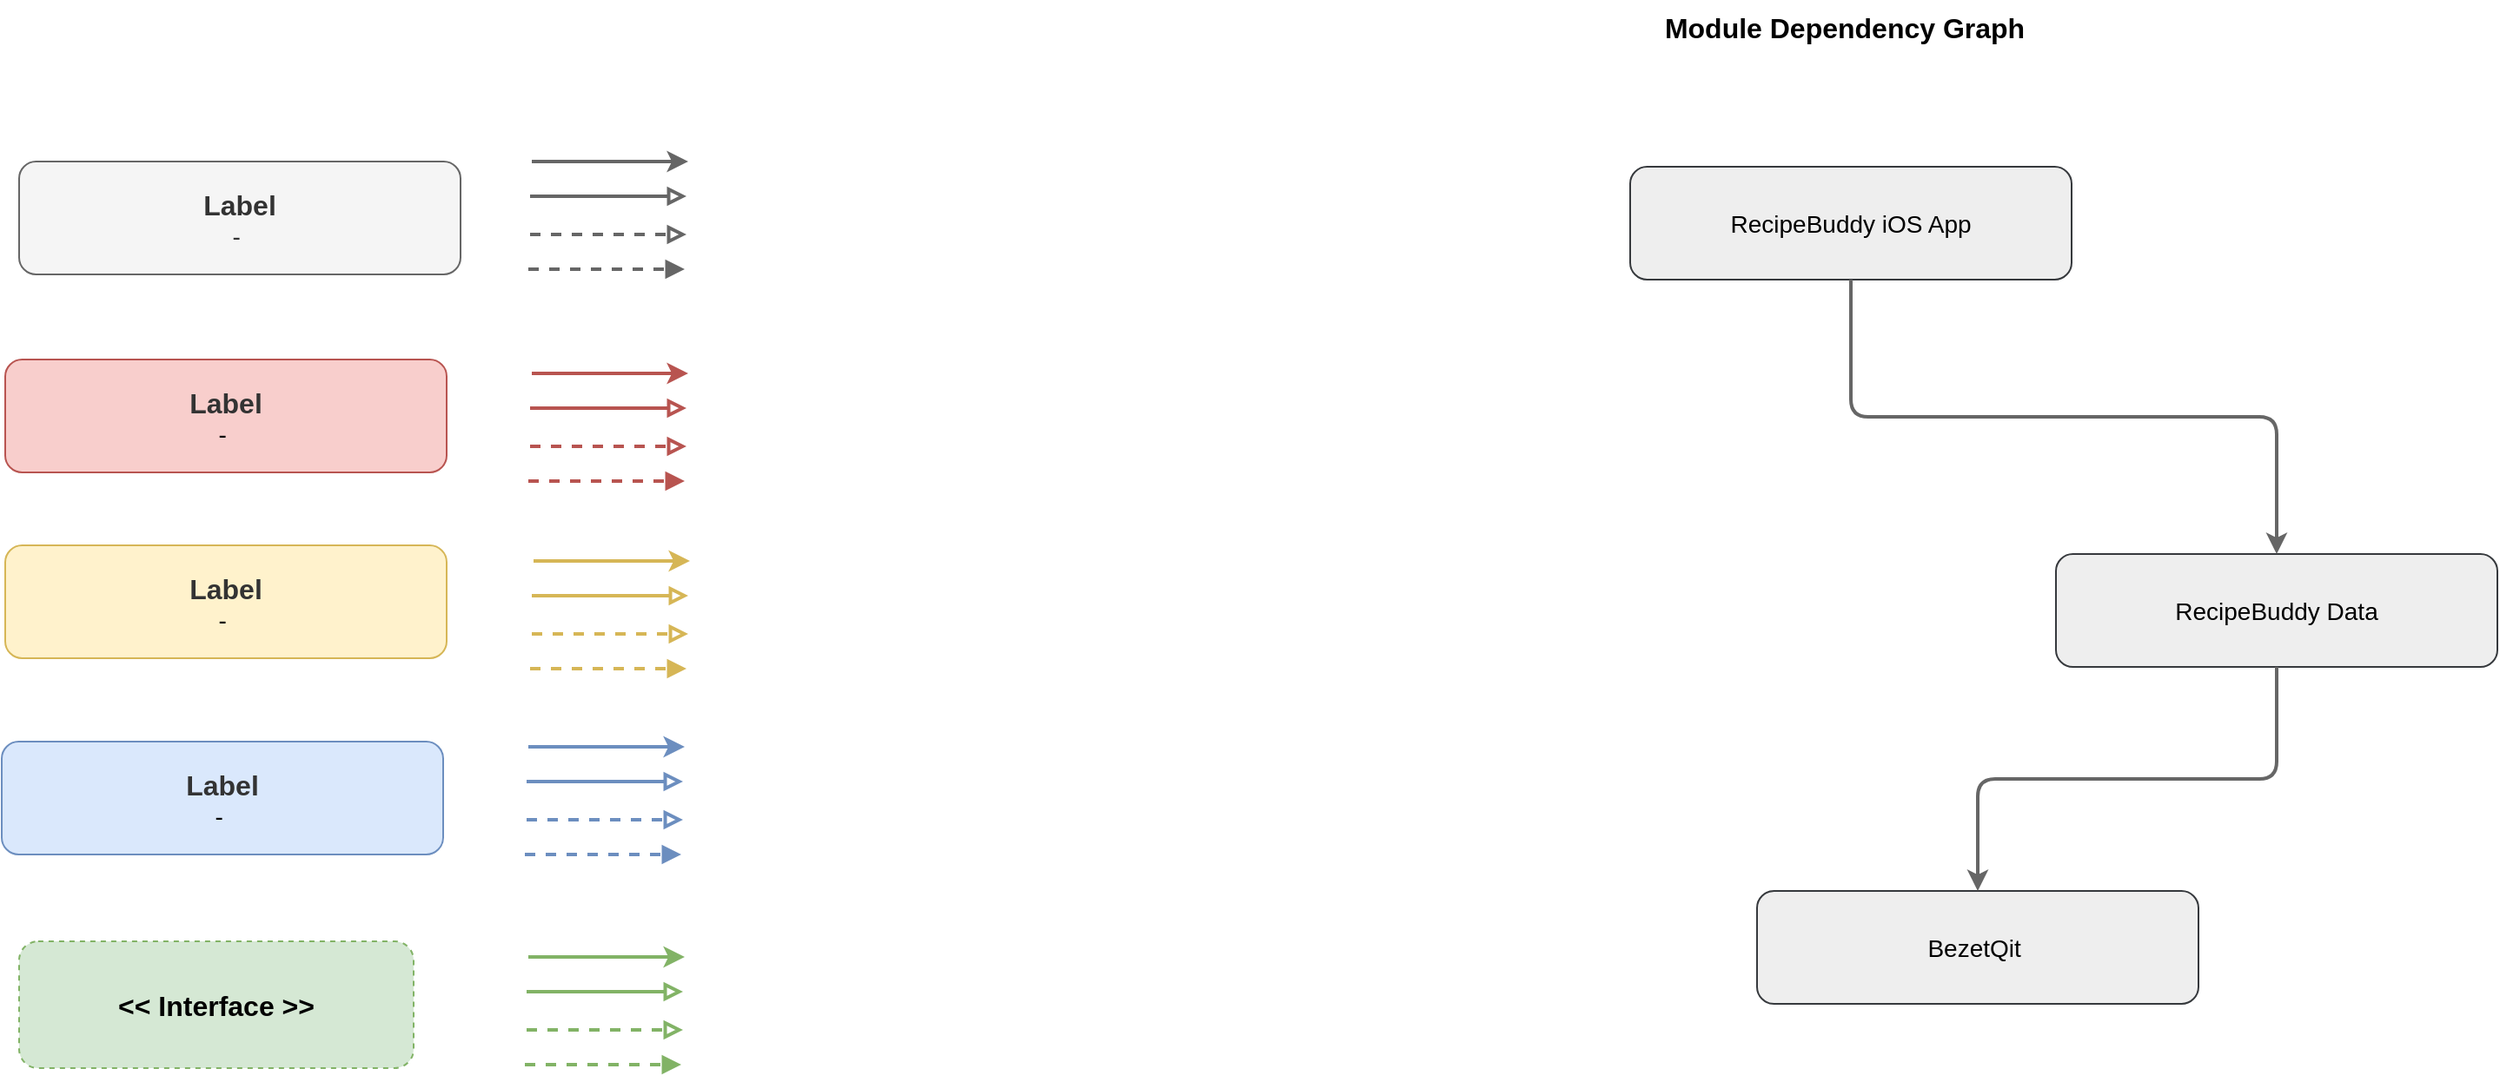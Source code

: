 <mxfile version="26.0.9" pages="2">
  <diagram name="Module Dependency Graph" id="EBqpYc9slvj5nSn-h0pL">
    <mxGraphModel dx="3034" dy="1590" grid="0" gridSize="10" guides="0" tooltips="1" connect="1" arrows="1" fold="1" page="0" pageScale="1" pageWidth="1200" pageHeight="1600" math="0" shadow="0">
      <root>
        <mxCell id="0" />
        <mxCell id="1" parent="0" />
        <mxCell id="6kAnz0pV7aHYu8OxiVOC-2" value="&lt;b&gt;&lt;font style=&quot;font-size: 16px;&quot;&gt;&amp;lt;&amp;lt; Interface &amp;gt;&amp;gt;&lt;/font&gt;&lt;/b&gt;" style="rounded=1;whiteSpace=wrap;html=1;fillColor=#d5e8d4;strokeColor=#82b366;verticalAlign=middle;fontSize=14;dashed=1;" parent="1" vertex="1">
          <mxGeometry x="-1193" y="-110" width="227" height="73" as="geometry" />
        </mxCell>
        <mxCell id="6kAnz0pV7aHYu8OxiVOC-3" value="&lt;b style=&quot;color: rgb(51, 51, 51); font-size: 16px;&quot;&gt;Label&lt;/b&gt;&lt;br&gt;&lt;div&gt;-&amp;nbsp;&lt;/div&gt;" style="rounded=1;whiteSpace=wrap;html=1;fillColor=#dae8fc;strokeColor=#6c8ebf;verticalAlign=middle;fontSize=14;" parent="1" vertex="1">
          <mxGeometry x="-1203" y="-225" width="254" height="65" as="geometry" />
        </mxCell>
        <mxCell id="6kAnz0pV7aHYu8OxiVOC-4" value="&lt;b style=&quot;color: rgb(51, 51, 51); font-size: 16px;&quot;&gt;Label&lt;/b&gt;&lt;br&gt;-&amp;nbsp;" style="rounded=1;whiteSpace=wrap;html=1;fillColor=#fff2cc;strokeColor=#d6b656;verticalAlign=middle;fontSize=14;" parent="1" vertex="1">
          <mxGeometry x="-1201" y="-338" width="254" height="65" as="geometry" />
        </mxCell>
        <mxCell id="6kAnz0pV7aHYu8OxiVOC-5" value="&lt;b style=&quot;color: rgb(51, 51, 51); font-size: 16px;&quot;&gt;Label&lt;/b&gt;&lt;br&gt;-&amp;nbsp;" style="rounded=1;whiteSpace=wrap;html=1;fillColor=#f8cecc;strokeColor=#b85450;verticalAlign=middle;fontSize=14;" parent="1" vertex="1">
          <mxGeometry x="-1201" y="-445" width="254" height="65" as="geometry" />
        </mxCell>
        <mxCell id="6kAnz0pV7aHYu8OxiVOC-6" value="&lt;span style=&quot;font-size: 16px;&quot;&gt;&lt;b&gt;Label&lt;/b&gt;&lt;/span&gt;&lt;br&gt;-&amp;nbsp;" style="rounded=1;whiteSpace=wrap;html=1;fillColor=#f5f5f5;strokeColor=#666666;verticalAlign=middle;fontSize=14;fontColor=#333333;" parent="1" vertex="1">
          <mxGeometry x="-1193" y="-559" width="254" height="65" as="geometry" />
        </mxCell>
        <mxCell id="_ydyRNR4LVn4z7nucYfx-21" value="" style="endArrow=classic;html=1;rounded=1;strokeWidth=2;strokeColor=#B85450;verticalAlign=middle;jumpStyle=arc;edgeStyle=orthogonalEdgeStyle;" parent="1" edge="1">
          <mxGeometry width="50" height="50" relative="1" as="geometry">
            <mxPoint x="-898" y="-437" as="sourcePoint" />
            <mxPoint x="-808" y="-437" as="targetPoint" />
          </mxGeometry>
        </mxCell>
        <mxCell id="_ydyRNR4LVn4z7nucYfx-22" value="" style="endArrow=block;html=1;rounded=1;strokeWidth=2;strokeColor=#B85450;endFill=0;verticalAlign=middle;jumpStyle=arc;edgeStyle=orthogonalEdgeStyle;" parent="1" edge="1">
          <mxGeometry width="50" height="50" relative="1" as="geometry">
            <mxPoint x="-899" y="-417" as="sourcePoint" />
            <mxPoint x="-809" y="-417" as="targetPoint" />
          </mxGeometry>
        </mxCell>
        <mxCell id="_ydyRNR4LVn4z7nucYfx-23" value="" style="endArrow=block;html=1;rounded=1;strokeWidth=2;strokeColor=#B85450;dashed=1;endFill=0;verticalAlign=middle;jumpStyle=arc;edgeStyle=orthogonalEdgeStyle;" parent="1" edge="1">
          <mxGeometry width="50" height="50" relative="1" as="geometry">
            <mxPoint x="-899" y="-395" as="sourcePoint" />
            <mxPoint x="-809" y="-395" as="targetPoint" />
          </mxGeometry>
        </mxCell>
        <mxCell id="_ydyRNR4LVn4z7nucYfx-24" value="" style="endArrow=block;html=1;rounded=1;strokeWidth=2;strokeColor=#B85450;dashed=1;endFill=1;verticalAlign=middle;jumpStyle=arc;edgeStyle=orthogonalEdgeStyle;" parent="1" edge="1">
          <mxGeometry width="50" height="50" relative="1" as="geometry">
            <mxPoint x="-900" y="-375" as="sourcePoint" />
            <mxPoint x="-810" y="-375" as="targetPoint" />
          </mxGeometry>
        </mxCell>
        <mxCell id="_ydyRNR4LVn4z7nucYfx-25" value="" style="endArrow=classic;html=1;rounded=1;strokeWidth=2;strokeColor=#D6B656;verticalAlign=middle;jumpStyle=arc;edgeStyle=orthogonalEdgeStyle;" parent="1" edge="1">
          <mxGeometry width="50" height="50" relative="1" as="geometry">
            <mxPoint x="-897" y="-329" as="sourcePoint" />
            <mxPoint x="-807" y="-329" as="targetPoint" />
          </mxGeometry>
        </mxCell>
        <mxCell id="_ydyRNR4LVn4z7nucYfx-26" value="" style="endArrow=block;html=1;rounded=1;strokeWidth=2;strokeColor=#D6B656;endFill=0;verticalAlign=middle;jumpStyle=arc;edgeStyle=orthogonalEdgeStyle;" parent="1" edge="1">
          <mxGeometry width="50" height="50" relative="1" as="geometry">
            <mxPoint x="-898" y="-309" as="sourcePoint" />
            <mxPoint x="-808" y="-309" as="targetPoint" />
          </mxGeometry>
        </mxCell>
        <mxCell id="_ydyRNR4LVn4z7nucYfx-27" value="" style="endArrow=block;html=1;rounded=1;strokeWidth=2;strokeColor=#D6B656;dashed=1;endFill=0;verticalAlign=middle;jumpStyle=arc;edgeStyle=orthogonalEdgeStyle;" parent="1" edge="1">
          <mxGeometry width="50" height="50" relative="1" as="geometry">
            <mxPoint x="-898" y="-287" as="sourcePoint" />
            <mxPoint x="-808" y="-287" as="targetPoint" />
          </mxGeometry>
        </mxCell>
        <mxCell id="_ydyRNR4LVn4z7nucYfx-28" value="" style="endArrow=block;html=1;rounded=1;strokeWidth=2;strokeColor=#D6B656;dashed=1;endFill=1;verticalAlign=middle;jumpStyle=arc;edgeStyle=orthogonalEdgeStyle;" parent="1" edge="1">
          <mxGeometry width="50" height="50" relative="1" as="geometry">
            <mxPoint x="-899" y="-267" as="sourcePoint" />
            <mxPoint x="-809" y="-267" as="targetPoint" />
          </mxGeometry>
        </mxCell>
        <mxCell id="_ydyRNR4LVn4z7nucYfx-29" value="" style="endArrow=classic;html=1;rounded=1;strokeWidth=2;strokeColor=#6C8EBF;verticalAlign=middle;jumpStyle=arc;edgeStyle=orthogonalEdgeStyle;" parent="1" edge="1">
          <mxGeometry width="50" height="50" relative="1" as="geometry">
            <mxPoint x="-900" y="-222" as="sourcePoint" />
            <mxPoint x="-810" y="-222" as="targetPoint" />
          </mxGeometry>
        </mxCell>
        <mxCell id="_ydyRNR4LVn4z7nucYfx-30" value="" style="endArrow=block;html=1;rounded=1;strokeWidth=2;strokeColor=#6C8EBF;endFill=0;verticalAlign=middle;jumpStyle=arc;edgeStyle=orthogonalEdgeStyle;" parent="1" edge="1">
          <mxGeometry width="50" height="50" relative="1" as="geometry">
            <mxPoint x="-901" y="-202" as="sourcePoint" />
            <mxPoint x="-811" y="-202" as="targetPoint" />
          </mxGeometry>
        </mxCell>
        <mxCell id="_ydyRNR4LVn4z7nucYfx-31" value="" style="endArrow=block;html=1;rounded=1;strokeWidth=2;strokeColor=#6C8EBF;dashed=1;endFill=0;verticalAlign=middle;jumpStyle=arc;edgeStyle=orthogonalEdgeStyle;" parent="1" edge="1">
          <mxGeometry width="50" height="50" relative="1" as="geometry">
            <mxPoint x="-901" y="-180" as="sourcePoint" />
            <mxPoint x="-811" y="-180" as="targetPoint" />
          </mxGeometry>
        </mxCell>
        <mxCell id="_ydyRNR4LVn4z7nucYfx-32" value="" style="endArrow=block;html=1;rounded=1;strokeWidth=2;strokeColor=#6C8EBF;dashed=1;endFill=1;verticalAlign=middle;jumpStyle=arc;edgeStyle=orthogonalEdgeStyle;" parent="1" edge="1">
          <mxGeometry width="50" height="50" relative="1" as="geometry">
            <mxPoint x="-902" y="-160" as="sourcePoint" />
            <mxPoint x="-812" y="-160" as="targetPoint" />
          </mxGeometry>
        </mxCell>
        <mxCell id="_ydyRNR4LVn4z7nucYfx-33" value="" style="endArrow=classic;html=1;rounded=1;strokeWidth=2;strokeColor=#82B366;verticalAlign=middle;jumpStyle=arc;edgeStyle=orthogonalEdgeStyle;" parent="1" edge="1">
          <mxGeometry width="50" height="50" relative="1" as="geometry">
            <mxPoint x="-900" y="-101" as="sourcePoint" />
            <mxPoint x="-810" y="-101" as="targetPoint" />
          </mxGeometry>
        </mxCell>
        <mxCell id="_ydyRNR4LVn4z7nucYfx-34" value="" style="endArrow=block;html=1;rounded=1;strokeWidth=2;strokeColor=#82B366;endFill=0;verticalAlign=middle;jumpStyle=arc;edgeStyle=orthogonalEdgeStyle;" parent="1" edge="1">
          <mxGeometry width="50" height="50" relative="1" as="geometry">
            <mxPoint x="-901" y="-81" as="sourcePoint" />
            <mxPoint x="-811" y="-81" as="targetPoint" />
          </mxGeometry>
        </mxCell>
        <mxCell id="_ydyRNR4LVn4z7nucYfx-35" value="" style="endArrow=block;html=1;rounded=1;strokeWidth=2;strokeColor=#82B366;dashed=1;endFill=0;verticalAlign=middle;jumpStyle=arc;edgeStyle=orthogonalEdgeStyle;" parent="1" edge="1">
          <mxGeometry width="50" height="50" relative="1" as="geometry">
            <mxPoint x="-901" y="-59" as="sourcePoint" />
            <mxPoint x="-811" y="-59" as="targetPoint" />
          </mxGeometry>
        </mxCell>
        <mxCell id="_ydyRNR4LVn4z7nucYfx-36" value="" style="endArrow=block;html=1;rounded=1;strokeWidth=2;strokeColor=#82B366;dashed=1;endFill=1;verticalAlign=middle;jumpStyle=arc;edgeStyle=orthogonalEdgeStyle;" parent="1" edge="1">
          <mxGeometry width="50" height="50" relative="1" as="geometry">
            <mxPoint x="-902" y="-39" as="sourcePoint" />
            <mxPoint x="-812" y="-39" as="targetPoint" />
          </mxGeometry>
        </mxCell>
        <mxCell id="_ydyRNR4LVn4z7nucYfx-37" value="" style="endArrow=classic;html=1;rounded=1;strokeWidth=2;strokeColor=#666666;verticalAlign=middle;jumpStyle=arc;edgeStyle=orthogonalEdgeStyle;" parent="1" edge="1">
          <mxGeometry width="50" height="50" relative="1" as="geometry">
            <mxPoint x="-898" y="-559" as="sourcePoint" />
            <mxPoint x="-808" y="-559" as="targetPoint" />
          </mxGeometry>
        </mxCell>
        <mxCell id="_ydyRNR4LVn4z7nucYfx-38" value="" style="endArrow=block;html=1;rounded=1;strokeWidth=2;strokeColor=#666666;endFill=0;verticalAlign=middle;jumpStyle=arc;edgeStyle=orthogonalEdgeStyle;" parent="1" edge="1">
          <mxGeometry width="50" height="50" relative="1" as="geometry">
            <mxPoint x="-899" y="-539" as="sourcePoint" />
            <mxPoint x="-809" y="-539" as="targetPoint" />
          </mxGeometry>
        </mxCell>
        <mxCell id="_ydyRNR4LVn4z7nucYfx-39" value="" style="endArrow=block;html=1;rounded=1;strokeWidth=2;strokeColor=#666666;dashed=1;endFill=0;verticalAlign=middle;jumpStyle=arc;edgeStyle=orthogonalEdgeStyle;" parent="1" edge="1">
          <mxGeometry width="50" height="50" relative="1" as="geometry">
            <mxPoint x="-899" y="-517" as="sourcePoint" />
            <mxPoint x="-809" y="-517" as="targetPoint" />
          </mxGeometry>
        </mxCell>
        <mxCell id="_ydyRNR4LVn4z7nucYfx-40" value="" style="endArrow=block;html=1;rounded=1;strokeWidth=2;strokeColor=#666666;dashed=1;endFill=1;verticalAlign=middle;jumpStyle=arc;edgeStyle=orthogonalEdgeStyle;" parent="1" edge="1">
          <mxGeometry width="50" height="50" relative="1" as="geometry">
            <mxPoint x="-900" y="-497" as="sourcePoint" />
            <mxPoint x="-810" y="-497" as="targetPoint" />
          </mxGeometry>
        </mxCell>
        <mxCell id="_ydyRNR4LVn4z7nucYfx-41" value="BezetQit&lt;span style=&quot;background-color: transparent; color: light-dark(rgb(0, 0, 0), rgb(255, 255, 255));&quot;&gt;&amp;nbsp;&lt;/span&gt;" style="rounded=1;whiteSpace=wrap;html=1;fillColor=#eeeeee;strokeColor=#36393d;verticalAlign=middle;fontSize=14;" parent="1" vertex="1">
          <mxGeometry x="-193" y="-139" width="254" height="65" as="geometry" />
        </mxCell>
        <mxCell id="_ydyRNR4LVn4z7nucYfx-42" value="RecipeBuddy Data" style="rounded=1;whiteSpace=wrap;html=1;fillColor=#eeeeee;strokeColor=#36393d;verticalAlign=middle;fontSize=14;" parent="1" vertex="1">
          <mxGeometry x="-21" y="-333" width="254" height="65" as="geometry" />
        </mxCell>
        <mxCell id="_ydyRNR4LVn4z7nucYfx-43" value="RecipeBuddy iOS App" style="rounded=1;whiteSpace=wrap;html=1;fillColor=#eeeeee;strokeColor=#36393d;verticalAlign=middle;fontSize=14;" parent="1" vertex="1">
          <mxGeometry x="-266" y="-556" width="254" height="65" as="geometry" />
        </mxCell>
        <mxCell id="_ydyRNR4LVn4z7nucYfx-46" value="" style="endArrow=classic;html=1;rounded=1;strokeWidth=2;strokeColor=#666666;verticalAlign=middle;jumpStyle=arc;edgeStyle=orthogonalEdgeStyle;" parent="1" source="_ydyRNR4LVn4z7nucYfx-42" target="_ydyRNR4LVn4z7nucYfx-41" edge="1">
          <mxGeometry width="50" height="50" relative="1" as="geometry">
            <mxPoint x="56" y="-208" as="sourcePoint" />
            <mxPoint x="146" y="-208" as="targetPoint" />
          </mxGeometry>
        </mxCell>
        <mxCell id="_ydyRNR4LVn4z7nucYfx-49" value="" style="endArrow=classic;html=1;rounded=1;strokeWidth=2;strokeColor=#666666;verticalAlign=middle;jumpStyle=arc;edgeStyle=orthogonalEdgeStyle;" parent="1" source="_ydyRNR4LVn4z7nucYfx-43" target="_ydyRNR4LVn4z7nucYfx-42" edge="1">
          <mxGeometry width="50" height="50" relative="1" as="geometry">
            <mxPoint x="331" y="-495" as="sourcePoint" />
            <mxPoint x="125" y="-381" as="targetPoint" />
          </mxGeometry>
        </mxCell>
        <mxCell id="b820WzcJ7t-f0ZomHZWu-1" value="Module Dependency Graph" style="text;html=1;align=center;verticalAlign=middle;resizable=0;points=[];autosize=1;strokeColor=none;fillColor=none;fontSize=16;fontStyle=1" vertex="1" parent="1">
          <mxGeometry x="-250" y="-652" width="214" height="31" as="geometry" />
        </mxCell>
      </root>
    </mxGraphModel>
  </diagram>
  <diagram id="RIWQu7A5xCeufe72fD7A" name="ReBudData">
    <mxGraphModel dx="3287" dy="2129" grid="0" gridSize="10" guides="1" tooltips="1" connect="1" arrows="1" fold="1" page="1" pageScale="1" pageWidth="1600" pageHeight="1200" math="0" shadow="0">
      <root>
        <mxCell id="0" />
        <mxCell id="1" parent="0" />
        <mxCell id="QRVgcffrKU4HGikY60Kn-26" value="&lt;b&gt;&lt;font style=&quot;font-size: 16px;&quot;&gt;&amp;lt;&amp;lt; Interface &amp;gt;&amp;gt;&lt;/font&gt;&lt;/b&gt;" style="rounded=1;whiteSpace=wrap;html=1;fillColor=#d5e8d4;strokeColor=#82b366;verticalAlign=middle;fontSize=14;dashed=1;" parent="1" vertex="1">
          <mxGeometry x="-774" y="326" width="227" height="73" as="geometry" />
        </mxCell>
        <mxCell id="QRVgcffrKU4HGikY60Kn-27" value="&lt;b style=&quot;color: rgb(51, 51, 51); font-size: 16px;&quot;&gt;Label&lt;/b&gt;&lt;br&gt;&lt;div&gt;-&amp;nbsp;&lt;/div&gt;" style="rounded=1;whiteSpace=wrap;html=1;fillColor=#dae8fc;strokeColor=#6c8ebf;verticalAlign=middle;fontSize=14;" parent="1" vertex="1">
          <mxGeometry x="-784" y="211" width="254" height="65" as="geometry" />
        </mxCell>
        <mxCell id="QRVgcffrKU4HGikY60Kn-28" value="&lt;b style=&quot;color: rgb(51, 51, 51); font-size: 16px;&quot;&gt;Label&lt;/b&gt;&lt;br&gt;-&amp;nbsp;" style="rounded=1;whiteSpace=wrap;html=1;fillColor=#fff2cc;strokeColor=#d6b656;verticalAlign=middle;fontSize=14;" parent="1" vertex="1">
          <mxGeometry x="-782" y="98" width="254" height="65" as="geometry" />
        </mxCell>
        <mxCell id="QRVgcffrKU4HGikY60Kn-29" value="&lt;b style=&quot;color: rgb(51, 51, 51); font-size: 16px;&quot;&gt;Label&lt;/b&gt;&lt;br&gt;-&amp;nbsp;" style="rounded=1;whiteSpace=wrap;html=1;fillColor=#f8cecc;strokeColor=#b85450;verticalAlign=middle;fontSize=14;" parent="1" vertex="1">
          <mxGeometry x="-782" y="-9" width="254" height="65" as="geometry" />
        </mxCell>
        <mxCell id="QRVgcffrKU4HGikY60Kn-30" value="&lt;span style=&quot;font-size: 16px;&quot;&gt;&lt;b&gt;Label&lt;/b&gt;&lt;/span&gt;&lt;br&gt;-&amp;nbsp;" style="rounded=1;whiteSpace=wrap;html=1;fillColor=#f5f5f5;strokeColor=#666666;verticalAlign=middle;fontSize=14;fontColor=#333333;" parent="1" vertex="1">
          <mxGeometry x="-774" y="-123" width="254" height="65" as="geometry" />
        </mxCell>
        <mxCell id="QRVgcffrKU4HGikY60Kn-31" value="" style="endArrow=classic;html=1;rounded=1;strokeWidth=2;strokeColor=#B85450;verticalAlign=middle;jumpStyle=arc;edgeStyle=orthogonalEdgeStyle;" parent="1" edge="1">
          <mxGeometry width="50" height="50" relative="1" as="geometry">
            <mxPoint x="-479" y="-1" as="sourcePoint" />
            <mxPoint x="-389" y="-1" as="targetPoint" />
          </mxGeometry>
        </mxCell>
        <mxCell id="QRVgcffrKU4HGikY60Kn-32" value="" style="endArrow=block;html=1;rounded=1;strokeWidth=2;strokeColor=#B85450;endFill=0;verticalAlign=middle;jumpStyle=arc;edgeStyle=orthogonalEdgeStyle;" parent="1" edge="1">
          <mxGeometry width="50" height="50" relative="1" as="geometry">
            <mxPoint x="-480" y="19" as="sourcePoint" />
            <mxPoint x="-390" y="19" as="targetPoint" />
          </mxGeometry>
        </mxCell>
        <mxCell id="QRVgcffrKU4HGikY60Kn-33" value="" style="endArrow=block;html=1;rounded=1;strokeWidth=2;strokeColor=#B85450;dashed=1;endFill=0;verticalAlign=middle;jumpStyle=arc;edgeStyle=orthogonalEdgeStyle;" parent="1" edge="1">
          <mxGeometry width="50" height="50" relative="1" as="geometry">
            <mxPoint x="-480" y="41" as="sourcePoint" />
            <mxPoint x="-390" y="41" as="targetPoint" />
          </mxGeometry>
        </mxCell>
        <mxCell id="QRVgcffrKU4HGikY60Kn-34" value="" style="endArrow=block;html=1;rounded=1;strokeWidth=2;strokeColor=#B85450;dashed=1;endFill=1;verticalAlign=middle;jumpStyle=arc;edgeStyle=orthogonalEdgeStyle;" parent="1" edge="1">
          <mxGeometry width="50" height="50" relative="1" as="geometry">
            <mxPoint x="-481" y="61" as="sourcePoint" />
            <mxPoint x="-391" y="61" as="targetPoint" />
          </mxGeometry>
        </mxCell>
        <mxCell id="QRVgcffrKU4HGikY60Kn-35" value="" style="endArrow=classic;html=1;rounded=1;strokeWidth=2;strokeColor=#D6B656;verticalAlign=middle;jumpStyle=arc;edgeStyle=orthogonalEdgeStyle;" parent="1" edge="1">
          <mxGeometry width="50" height="50" relative="1" as="geometry">
            <mxPoint x="-478" y="107" as="sourcePoint" />
            <mxPoint x="-388" y="107" as="targetPoint" />
          </mxGeometry>
        </mxCell>
        <mxCell id="QRVgcffrKU4HGikY60Kn-36" value="" style="endArrow=block;html=1;rounded=1;strokeWidth=2;strokeColor=#D6B656;endFill=0;verticalAlign=middle;jumpStyle=arc;edgeStyle=orthogonalEdgeStyle;" parent="1" edge="1">
          <mxGeometry width="50" height="50" relative="1" as="geometry">
            <mxPoint x="-479" y="127" as="sourcePoint" />
            <mxPoint x="-389" y="127" as="targetPoint" />
          </mxGeometry>
        </mxCell>
        <mxCell id="QRVgcffrKU4HGikY60Kn-37" value="" style="endArrow=block;html=1;rounded=1;strokeWidth=2;strokeColor=#D6B656;dashed=1;endFill=0;verticalAlign=middle;jumpStyle=arc;edgeStyle=orthogonalEdgeStyle;" parent="1" edge="1">
          <mxGeometry width="50" height="50" relative="1" as="geometry">
            <mxPoint x="-479" y="149" as="sourcePoint" />
            <mxPoint x="-389" y="149" as="targetPoint" />
          </mxGeometry>
        </mxCell>
        <mxCell id="QRVgcffrKU4HGikY60Kn-38" value="" style="endArrow=block;html=1;rounded=1;strokeWidth=2;strokeColor=#D6B656;dashed=1;endFill=1;verticalAlign=middle;jumpStyle=arc;edgeStyle=orthogonalEdgeStyle;" parent="1" edge="1">
          <mxGeometry width="50" height="50" relative="1" as="geometry">
            <mxPoint x="-480" y="169" as="sourcePoint" />
            <mxPoint x="-390" y="169" as="targetPoint" />
          </mxGeometry>
        </mxCell>
        <mxCell id="QRVgcffrKU4HGikY60Kn-39" value="" style="endArrow=classic;html=1;rounded=1;strokeWidth=2;strokeColor=#6C8EBF;verticalAlign=middle;jumpStyle=arc;edgeStyle=orthogonalEdgeStyle;" parent="1" edge="1">
          <mxGeometry width="50" height="50" relative="1" as="geometry">
            <mxPoint x="-481" y="214" as="sourcePoint" />
            <mxPoint x="-391" y="214" as="targetPoint" />
          </mxGeometry>
        </mxCell>
        <mxCell id="QRVgcffrKU4HGikY60Kn-40" value="" style="endArrow=block;html=1;rounded=1;strokeWidth=2;strokeColor=#6C8EBF;endFill=0;verticalAlign=middle;jumpStyle=arc;edgeStyle=orthogonalEdgeStyle;" parent="1" edge="1">
          <mxGeometry width="50" height="50" relative="1" as="geometry">
            <mxPoint x="-482" y="234" as="sourcePoint" />
            <mxPoint x="-392" y="234" as="targetPoint" />
          </mxGeometry>
        </mxCell>
        <mxCell id="QRVgcffrKU4HGikY60Kn-41" value="" style="endArrow=block;html=1;rounded=1;strokeWidth=2;strokeColor=#6C8EBF;dashed=1;endFill=0;verticalAlign=middle;jumpStyle=arc;edgeStyle=orthogonalEdgeStyle;" parent="1" edge="1">
          <mxGeometry width="50" height="50" relative="1" as="geometry">
            <mxPoint x="-482" y="256" as="sourcePoint" />
            <mxPoint x="-392" y="256" as="targetPoint" />
          </mxGeometry>
        </mxCell>
        <mxCell id="QRVgcffrKU4HGikY60Kn-42" value="" style="endArrow=block;html=1;rounded=1;strokeWidth=2;strokeColor=#6C8EBF;dashed=1;endFill=1;verticalAlign=middle;jumpStyle=arc;edgeStyle=orthogonalEdgeStyle;" parent="1" edge="1">
          <mxGeometry width="50" height="50" relative="1" as="geometry">
            <mxPoint x="-483" y="276" as="sourcePoint" />
            <mxPoint x="-393" y="276" as="targetPoint" />
          </mxGeometry>
        </mxCell>
        <mxCell id="QRVgcffrKU4HGikY60Kn-43" value="" style="endArrow=classic;html=1;rounded=1;strokeWidth=2;strokeColor=#82B366;verticalAlign=middle;jumpStyle=arc;edgeStyle=orthogonalEdgeStyle;" parent="1" edge="1">
          <mxGeometry width="50" height="50" relative="1" as="geometry">
            <mxPoint x="-481" y="335" as="sourcePoint" />
            <mxPoint x="-391" y="335" as="targetPoint" />
          </mxGeometry>
        </mxCell>
        <mxCell id="QRVgcffrKU4HGikY60Kn-44" value="" style="endArrow=block;html=1;rounded=1;strokeWidth=2;strokeColor=#82B366;endFill=0;verticalAlign=middle;jumpStyle=arc;edgeStyle=orthogonalEdgeStyle;" parent="1" edge="1">
          <mxGeometry width="50" height="50" relative="1" as="geometry">
            <mxPoint x="-482" y="355" as="sourcePoint" />
            <mxPoint x="-392" y="355" as="targetPoint" />
          </mxGeometry>
        </mxCell>
        <mxCell id="QRVgcffrKU4HGikY60Kn-45" value="" style="endArrow=block;html=1;rounded=1;strokeWidth=2;strokeColor=#82B366;dashed=1;endFill=0;verticalAlign=middle;jumpStyle=arc;edgeStyle=orthogonalEdgeStyle;" parent="1" edge="1">
          <mxGeometry width="50" height="50" relative="1" as="geometry">
            <mxPoint x="-482" y="377" as="sourcePoint" />
            <mxPoint x="-392" y="377" as="targetPoint" />
          </mxGeometry>
        </mxCell>
        <mxCell id="QRVgcffrKU4HGikY60Kn-46" value="" style="endArrow=block;html=1;rounded=1;strokeWidth=2;strokeColor=#82B366;dashed=1;endFill=1;verticalAlign=middle;jumpStyle=arc;edgeStyle=orthogonalEdgeStyle;" parent="1" edge="1">
          <mxGeometry width="50" height="50" relative="1" as="geometry">
            <mxPoint x="-483" y="397" as="sourcePoint" />
            <mxPoint x="-393" y="397" as="targetPoint" />
          </mxGeometry>
        </mxCell>
        <mxCell id="QRVgcffrKU4HGikY60Kn-47" value="" style="endArrow=classic;html=1;rounded=1;strokeWidth=2;strokeColor=#666666;verticalAlign=middle;jumpStyle=arc;edgeStyle=orthogonalEdgeStyle;" parent="1" edge="1">
          <mxGeometry width="50" height="50" relative="1" as="geometry">
            <mxPoint x="-479" y="-123" as="sourcePoint" />
            <mxPoint x="-389" y="-123" as="targetPoint" />
          </mxGeometry>
        </mxCell>
        <mxCell id="QRVgcffrKU4HGikY60Kn-48" value="" style="endArrow=block;html=1;rounded=1;strokeWidth=2;strokeColor=#666666;endFill=0;verticalAlign=middle;jumpStyle=arc;edgeStyle=orthogonalEdgeStyle;" parent="1" edge="1">
          <mxGeometry width="50" height="50" relative="1" as="geometry">
            <mxPoint x="-480" y="-103" as="sourcePoint" />
            <mxPoint x="-390" y="-103" as="targetPoint" />
          </mxGeometry>
        </mxCell>
        <mxCell id="QRVgcffrKU4HGikY60Kn-49" value="" style="endArrow=block;html=1;rounded=1;strokeWidth=2;strokeColor=#666666;dashed=1;endFill=0;verticalAlign=middle;jumpStyle=arc;edgeStyle=orthogonalEdgeStyle;" parent="1" edge="1">
          <mxGeometry width="50" height="50" relative="1" as="geometry">
            <mxPoint x="-480" y="-81" as="sourcePoint" />
            <mxPoint x="-390" y="-81" as="targetPoint" />
          </mxGeometry>
        </mxCell>
        <mxCell id="QRVgcffrKU4HGikY60Kn-50" value="" style="endArrow=block;html=1;rounded=1;strokeWidth=2;strokeColor=#666666;dashed=1;endFill=1;verticalAlign=middle;jumpStyle=arc;edgeStyle=orthogonalEdgeStyle;" parent="1" edge="1">
          <mxGeometry width="50" height="50" relative="1" as="geometry">
            <mxPoint x="-481" y="-61" as="sourcePoint" />
            <mxPoint x="-391" y="-61" as="targetPoint" />
          </mxGeometry>
        </mxCell>
        <mxCell id="QRVgcffrKU4HGikY60Kn-51" value="&lt;b&gt;&lt;font style=&quot;font-size: 16px;&quot;&gt;&amp;lt;&amp;lt;&amp;nbsp;&lt;/font&gt;&lt;/b&gt;&lt;b&gt;&lt;font style=&quot;font-size: 16px;&quot;&gt;RecipeLocalDataSource&lt;/font&gt;&lt;/b&gt;&lt;b&gt;&lt;font style=&quot;font-size: 16px;&quot;&gt;&amp;nbsp;&amp;gt;&amp;gt;&lt;/font&gt;&lt;/b&gt;&lt;div style=&quot;text-align: left;&quot;&gt;&lt;span style=&quot;font-size: 16px; background-color: transparent; color: light-dark(rgb(0, 0, 0), rgb(255, 255, 255));&quot;&gt;• fetchCachedRecipes&lt;/span&gt;&lt;/div&gt;&lt;div style=&quot;text-align: left;&quot;&gt;&lt;span style=&quot;font-size: 16px; background-color: transparent; color: light-dark(rgb(0, 0, 0), rgb(255, 255, 255));&quot;&gt;• fetchFavoritedRecipes&lt;/span&gt;&lt;br&gt;&lt;/div&gt;&lt;div style=&quot;text-align: left;&quot;&gt;&lt;span style=&quot;font-size: 16px; background-color: transparent; color: light-dark(rgb(0, 0, 0), rgb(255, 255, 255));&quot;&gt;• saveFavoritedRecipe&lt;/span&gt;&lt;/div&gt;&lt;div style=&quot;text-align: left;&quot;&gt;&lt;span style=&quot;font-size: 16px; background-color: transparent; color: light-dark(rgb(0, 0, 0), rgb(255, 255, 255));&quot;&gt;• deleteFavoriteRecipe&lt;/span&gt;&lt;/div&gt;" style="rounded=1;whiteSpace=wrap;html=1;fillColor=#d5e8d4;strokeColor=#82b366;verticalAlign=middle;fontSize=14;dashed=1;dashPattern=8 8;" parent="1" vertex="1">
          <mxGeometry x="19" y="-150" width="278" height="124" as="geometry" />
        </mxCell>
        <mxCell id="opYvZEmjzmrLO_EnPpQF-5" style="edgeStyle=orthogonalEdgeStyle;rounded=1;orthogonalLoop=1;jettySize=auto;html=1;strokeColor=#B85450;strokeWidth=2;align=center;verticalAlign=middle;fontFamily=Helvetica;fontSize=11;fontColor=default;labelBackgroundColor=default;jumpStyle=arc;endArrow=classic;" edge="1" parent="1" source="HVMC507x6cv82XbAc2bB-1" target="HVMC507x6cv82XbAc2bB-4">
          <mxGeometry relative="1" as="geometry" />
        </mxCell>
        <mxCell id="opYvZEmjzmrLO_EnPpQF-6" style="edgeStyle=orthogonalEdgeStyle;rounded=1;orthogonalLoop=1;jettySize=auto;html=1;strokeColor=#B85450;strokeWidth=2;align=center;verticalAlign=middle;fontFamily=Helvetica;fontSize=11;fontColor=default;labelBackgroundColor=default;jumpStyle=arc;endArrow=classic;" edge="1" parent="1" source="HVMC507x6cv82XbAc2bB-1" target="QRVgcffrKU4HGikY60Kn-51">
          <mxGeometry relative="1" as="geometry" />
        </mxCell>
        <mxCell id="HVMC507x6cv82XbAc2bB-1" value="&lt;b style=&quot;color: rgb(51, 51, 51); font-size: 16px;&quot;&gt;RecipeRepository&lt;/b&gt;&lt;br&gt;&lt;div style=&quot;text-align: left;&quot;&gt;&lt;span style=&quot;font-size: 16px; background-color: transparent; color: light-dark(rgb(0, 0, 0), rgb(255, 255, 255));&quot;&gt;• getRecipes&lt;/span&gt;&lt;/div&gt;&lt;div style=&quot;text-align: left;&quot;&gt;&lt;font style=&quot;font-size: 16px;&quot;&gt;• getFavoritedRecipes&lt;/font&gt;&lt;/div&gt;&lt;div style=&quot;text-align: left;&quot;&gt;&lt;font style=&quot;font-size: 16px;&quot;&gt;• addToFavorite(Recipe)&lt;/font&gt;&lt;/div&gt;&lt;div style=&quot;text-align: left;&quot;&gt;&lt;font style=&quot;font-size: 16px;&quot;&gt;• removeFavorite(Recipe)&lt;/font&gt;&lt;/div&gt;" style="rounded=1;whiteSpace=wrap;html=1;fillColor=#f8cecc;strokeColor=#b85450;verticalAlign=middle;fontSize=14;dashed=1;dashPattern=8 8;" parent="1" vertex="1">
          <mxGeometry x="270" y="116" width="254" height="127" as="geometry" />
        </mxCell>
        <mxCell id="HVMC507x6cv82XbAc2bB-4" value="&lt;b&gt;&lt;font style=&quot;font-size: 16px;&quot;&gt;&amp;lt;&amp;lt; RecipeRemoteDataSource &amp;gt;&amp;gt;&lt;/font&gt;&lt;/b&gt;&lt;div&gt;&lt;span style=&quot;font-size: 16px; background-color: transparent; color: light-dark(rgb(0, 0, 0), rgb(255, 255, 255));&quot;&gt;• fetchRecipes&lt;/span&gt;&lt;br&gt;&lt;/div&gt;" style="rounded=1;whiteSpace=wrap;html=1;fillColor=#d5e8d4;strokeColor=#82b366;verticalAlign=middle;fontSize=14;dashed=1;dashPattern=8 8;" parent="1" vertex="1">
          <mxGeometry x="496" y="-96" width="278" height="73" as="geometry" />
        </mxCell>
        <mxCell id="opYvZEmjzmrLO_EnPpQF-4" style="edgeStyle=orthogonalEdgeStyle;rounded=1;orthogonalLoop=1;jettySize=auto;html=1;strokeColor=#D6B656;strokeWidth=2;align=center;verticalAlign=middle;fontFamily=Helvetica;fontSize=11;fontColor=default;labelBackgroundColor=default;jumpStyle=arc;endArrow=classic;" edge="1" parent="1" source="opYvZEmjzmrLO_EnPpQF-1" target="HVMC507x6cv82XbAc2bB-1">
          <mxGeometry relative="1" as="geometry" />
        </mxCell>
        <mxCell id="opYvZEmjzmrLO_EnPpQF-1" value="&lt;b style=&quot;color: rgb(51, 51, 51); font-size: 16px;&quot;&gt;RecipesViewModel&lt;/b&gt;" style="rounded=1;whiteSpace=wrap;html=1;fillColor=#fff2cc;strokeColor=#d6b656;verticalAlign=middle;fontSize=14;" vertex="1" parent="1">
          <mxGeometry x="270" y="344" width="254" height="65" as="geometry" />
        </mxCell>
      </root>
    </mxGraphModel>
  </diagram>
</mxfile>
